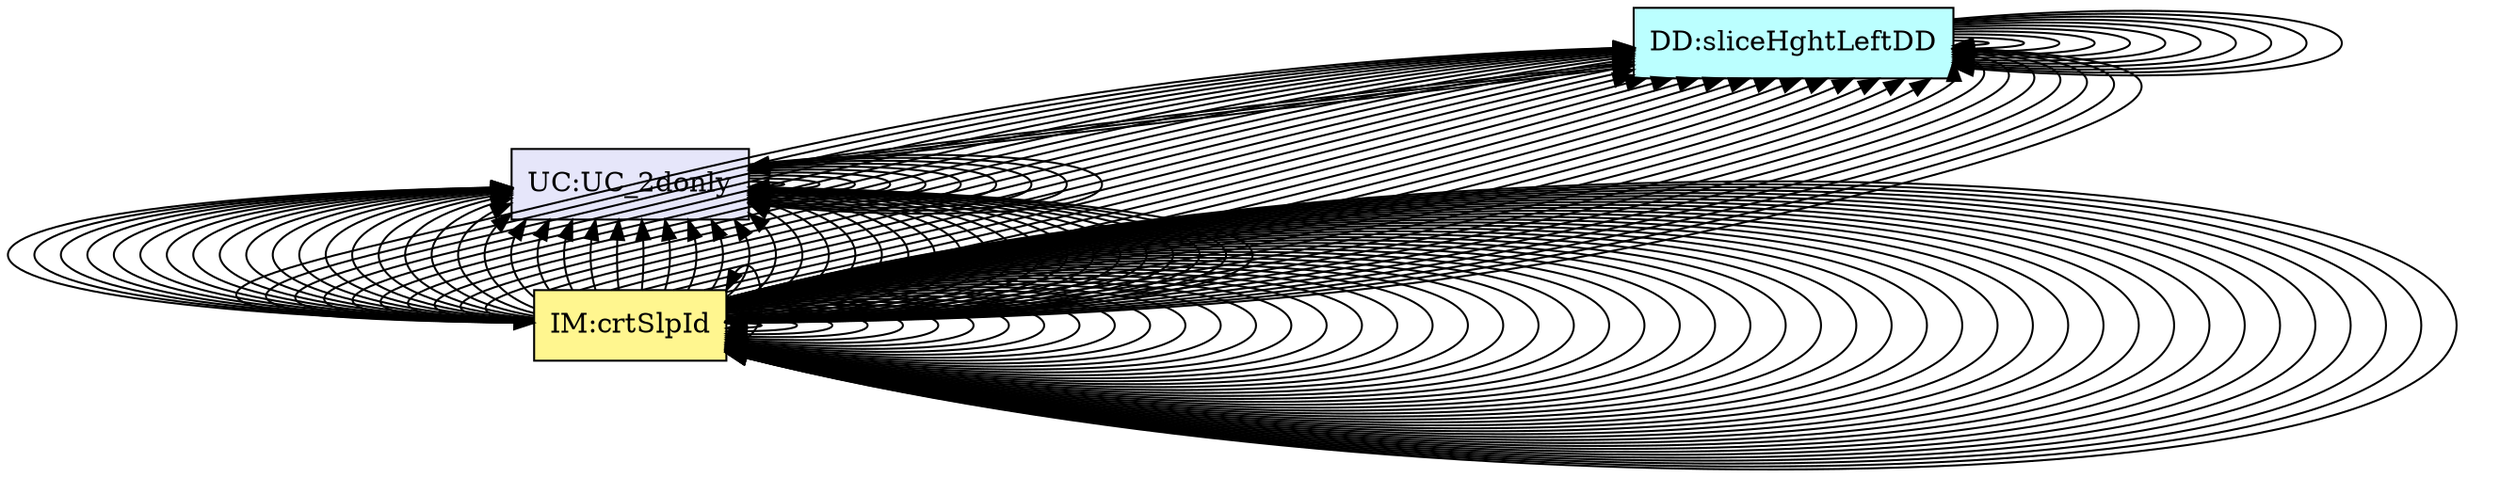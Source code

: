digraph allvsall {
	dataDefn:alpha_i -> instance:assumpSBSBISL;
	dataDefn:beta_i -> instance:assumpSBSBISL;
	dataDefn:l_bi -> dataDefn:alpha_i;
	dataDefn:l_bi -> dataDefn:b_i;
	dataDefn:l_si -> dataDefn:beta_i;
	dataDefn:l_si -> dataDefn:b_i;
	dataDefn:h_i -> instance:assumpSBSBISL;
	dataDefn:h_i -> dataDefn:hR;
	dataDefn:h_i -> dataDefn:hL;
	dataDefn:Phi -> dataDefn:alpha_i;
	dataDefn:Phi -> dataDefn:f_i;
	dataDefn:Psi -> dataDefn:alpha_i;
	dataDefn:Psi -> dataDefn:f_i;
	dataDefn:Psi -> dataDefn:Phi;
	theory:equilibriumCS -> instance:assumpENSL;
	theory:mcShrSrgth -> instance:assumpSBSBISL;
	theory:effectiveStressTM -> dataDefn:sigma;
	theory:normForcEq -> dataDefn:alpha_i;
	theory:normForcEq -> dataDefn:beta_i;
	theory:normForcEq -> theory:equilibriumCS;
	theory:normForcEq -> theory:sliceWght;
	theory:normForcEq -> theory:srfWtrF;
	theory:bsShrFEq -> dataDefn:alpha_i;
	theory:bsShrFEq -> dataDefn:beta_i;
	theory:bsShrFEq -> theory:equilibriumCS;
	theory:bsShrFEq -> theory:sliceWght;
	theory:bsShrFEq -> theory:srfWtrF;
	theory:resShr -> instance:assumpSLH;
	theory:resShr -> instance:assumpSP;
	theory:resShr -> instance:assumpSLI;
	theory:resShr -> instance:assumpPSC;
	theory:resShr -> dataDefn:l_bi;
	theory:resShr -> dataDefn:sigma;
	theory:resShr -> dataDefn:tau;
	theory:resShr -> theory:mcShrSrgth;
	theory:mobShr -> instance:assumpFOS;
	theory:mobShr -> dataDefn:l_bi;
	theory:mobShr -> theory:factOfSafetyTM;
	theory:mobShr -> theory:resShr;
	theory:effNormF -> instance:assumpPSC;
	theory:effNormF -> dataDefn:sigma;
	theory:effNormF -> theory:effectiveStressTM;
	theory:effNormF -> theory:baseWtrF;
	theory:resShearWO -> dataDefn:H_i;
	theory:resShearWO -> dataDefn:alpha_i;
	theory:resShearWO -> dataDefn:beta_i;
	theory:resShearWO -> dataDefn:l_bi;
	theory:resShearWO -> theory:sliceWght;
	theory:resShearWO -> theory:baseWtrF;
	theory:resShearWO -> theory:srfWtrF;
	theory:mobShearWO -> dataDefn:H_i;
	theory:mobShearWO -> dataDefn:alpha_i;
	theory:mobShearWO -> dataDefn:beta_i;
	theory:mobShearWO -> theory:sliceWght;
	theory:mobShearWO -> theory:srfWtrF;
	theory:X_i -> instance:assumpINSFL;
	theory:X_i -> dataDefn:f_i;
	theory:momentEql -> instance:assumpNESSS;
	theory:momentEql -> instance:assumpHFSM;
	theory:momentEql -> dataDefn:alpha_i;
	theory:momentEql -> dataDefn:beta_i;
	theory:momentEql -> dataDefn:b_i;
	theory:momentEql -> dataDefn:h_i;
	theory:momentEql -> dataDefn:torque;
	theory:momentEql -> theory:equilibriumCS;
	theory:momentEql -> theory:weight;
	theory:momentEql -> theory:sliceWght;
	theory:momentEql -> theory:srfWtrF;
	theory:weight -> theory:newtonSL;
	theory:sliceWght -> instance:assumpSLH;
	theory:sliceWght -> instance:assumpPSC;
	theory:sliceWght -> instance:assumpSBSBISL;
	theory:sliceWght -> instance:assumpWIBE;
	theory:sliceWght -> instance:assumpWISE;
	theory:sliceWght -> dataDefn:b_i;
	theory:sliceWght -> theory:weight;
	theory:baseWtrF -> instance:assumpPSC;
	theory:baseWtrF -> instance:assumpSBSBISL;
	theory:baseWtrF -> instance:assumpWIBE;
	theory:baseWtrF -> instance:assumpHFSM;
	theory:baseWtrF -> dataDefn:l_bi;
	theory:baseWtrF -> theory:pressure;
	theory:baseWtrF -> theory:baseWtrF;
	theory:srfWtrF -> instance:assumpPSC;
	theory:srfWtrF -> instance:assumpSBSBISL;
	theory:srfWtrF -> instance:assumpWISE;
	theory:srfWtrF -> instance:assumpHFSM;
	theory:srfWtrF -> dataDefn:l_si;
	theory:srfWtrF -> theory:pressure;
	theory:srfWtrF -> theory:srfWtrF;
	theory:FS -> instance:assumpINSFL;
	theory:FS -> instance:assumpES;
	theory:FS -> instance:assumpSF;
	theory:FS -> instance:assumpSL;
	theory:FS -> dataDefn:Phi;
	theory:FS -> dataDefn:Psi;
	theory:FS -> theory:normForcEq;
	theory:FS -> theory:bsShrFEq;
	theory:FS -> theory:mobShr;
	theory:FS -> theory:resShearWO;
	theory:FS -> theory:mobShearWO;
	theory:FS -> theory:X_i;
	theory:FS -> theory:FS;
	theory:FS -> theory:nrmShrForIM;
	theory:FS -> theory:intsliceFsRC;
	theory:nrmShrForIM -> instance:assumpINSFL;
	theory:nrmShrForIM -> instance:assumpES;
	theory:nrmShrForIM -> instance:assumpSF;
	theory:nrmShrForIM -> instance:assumpSL;
	theory:nrmShrForIM -> theory:X_i;
	theory:nrmShrForIM -> theory:momentEql;
	theory:nrmShrForIM -> theory:FS;
	theory:nrmShrForIM -> theory:nrmShrForIM;
	theory:nrmShrForIM -> theory:nrmShrForNumRC;
	theory:nrmShrForIM -> theory:nrmShrForDenRC;
	theory:nrmShrForIM -> theory:intsliceFsRC;
	theory:nrmShrForNumRC -> dataDefn:H_i;
	theory:nrmShrForNumRC -> dataDefn:alpha_i;
	theory:nrmShrForNumRC -> dataDefn:beta_i;
	theory:nrmShrForNumRC -> dataDefn:b_i;
	theory:nrmShrForNumRC -> dataDefn:h_i;
	theory:nrmShrForNumRC -> theory:srfWtrF;
	theory:nrmShrForNumRC -> theory:nrmShrForIM;
	theory:nrmShrForDenRC -> dataDefn:b_i;
	theory:nrmShrForDenRC -> dataDefn:f_i;
	theory:nrmShrForDenRC -> theory:nrmShrForIM;
	theory:intsliceFsRC -> instance:assumpES;
	theory:intsliceFsRC -> dataDefn:Phi;
	theory:intsliceFsRC -> dataDefn:Psi;
	theory:intsliceFsRC -> theory:resShearWO;
	theory:intsliceFsRC -> theory:mobShearWO;
	theory:intsliceFsRC -> theory:FS;
	theory:intsliceFsRC -> theory:nrmShrForIM;
	theory:intsliceFsRC -> theory:intsliceFsRC;
	theory:crtSlpIdIM -> instance:assumpSSC;
	instance:determineCritSlip -> theory:FS;
	instance:determineCritSlip -> theory:nrmShrForIM;
	instance:determineCritSlip -> theory:intsliceFsRC;
	instance:determineCritSlip -> theory:crtSlpIdIM;
	instance:displayGraph -> theory:crtSlpIdIM;
	instance:displayFS -> theory:FS;
	instance:displayFS -> theory:nrmShrForIM;
	instance:displayFS -> theory:intsliceFsRC;
	instance:displayNormal -> theory:FS;
	instance:displayNormal -> theory:nrmShrForIM;
	instance:displayNormal -> theory:intsliceFsRC;
	instance:displayShear -> theory:FS;
	instance:displayShear -> theory:nrmShrForIM;
	instance:displayShear -> theory:intsliceFsRC;
	instance:writeToFile -> instance:displayInput;
	instance:writeToFile -> instance:displayGraph;
	instance:writeToFile -> instance:displayFS;
	instance:writeToFile -> instance:displayNormal;
	instance:writeToFile -> instance:displayShear;
	instance:LC_inhomogeneous -> instance:assumpSLH;
	instance:LC_seismic -> instance:assumpSF;
	instance:LC_external -> instance:assumpSL;
	instance:UC_normshearlinear -> instance:assumpINSFL;
	instance:UC_2donly -> instance:assumpENSL;


	instance:assumpSSC	[shape=box, color=black, style=filled, fillcolor=mistyrose, label="A:assumpSSC"];
	instance:assumpFOS	[shape=box, color=black, style=filled, fillcolor=mistyrose, label="A:assumpFOS"];
	instance:assumpSLH	[shape=box, color=black, style=filled, fillcolor=mistyrose, label="A:assumpSLH"];
	instance:assumpSP	[shape=box, color=black, style=filled, fillcolor=mistyrose, label="A:assumpSP"];
	instance:assumpSLI	[shape=box, color=black, style=filled, fillcolor=mistyrose, label="A:assumpSLI"];
	instance:assumpINSFL	[shape=box, color=black, style=filled, fillcolor=mistyrose, label="A:assumpINSFL"];
	instance:assumpPSC	[shape=box, color=black, style=filled, fillcolor=mistyrose, label="A:assumpPSC"];
	instance:assumpENSL	[shape=box, color=black, style=filled, fillcolor=mistyrose, label="A:assumpENSL"];
	instance:assumpSBSBISL	[shape=box, color=black, style=filled, fillcolor=mistyrose, label="A:assumpSBSBISL"];
	instance:assumpES	[shape=box, color=black, style=filled, fillcolor=mistyrose, label="A:assumpES"];
	instance:assumpSF	[shape=box, color=black, style=filled, fillcolor=mistyrose, label="A:assumpSF"];
	instance:assumpSL	[shape=box, color=black, style=filled, fillcolor=mistyrose, label="A:assumpSL"];
	instance:assumpWIBE	[shape=box, color=black, style=filled, fillcolor=mistyrose, label="A:assumpWIBE"];
	instance:assumpWISE	[shape=box, color=black, style=filled, fillcolor=mistyrose, label="A:assumpWISE"];
	instance:assumpNESSS	[shape=box, color=black, style=filled, fillcolor=mistyrose, label="A:assumpNESSS"];
	instance:assumpHFSM	[shape=box, color=black, style=filled, fillcolor=mistyrose, label="A:assumpHFSM"];

	subgraph A {
	rank="same"
	{instance:assumpSSC, instance:assumpFOS, instance:assumpSLH, instance:assumpSP, instance:assumpSLI, instance:assumpINSFL, instance:assumpPSC, instance:assumpENSL, instance:assumpSBSBISL, instance:assumpES, instance:assumpSF, instance:assumpSL, instance:assumpWIBE, instance:assumpWISE, instance:assumpNESSS, instance:assumpHFSM}
	}

	dataDefn:H_i	[shape=box, color=black, style=filled, fillcolor=paleturquoise1, label="DD:intersliceWtrF"];
	dataDefn:alpha_i	[shape=box, color=black, style=filled, fillcolor=paleturquoise1, label="DD:angleA"];
	dataDefn:beta_i	[shape=box, color=black, style=filled, fillcolor=paleturquoise1, label="DD:angleB"];
	dataDefn:b_i	[shape=box, color=black, style=filled, fillcolor=paleturquoise1, label="DD:lengthB"];
	dataDefn:l_bi	[shape=box, color=black, style=filled, fillcolor=paleturquoise1, label="DD:lengthLb"];
	dataDefn:l_si	[shape=box, color=black, style=filled, fillcolor=paleturquoise1, label="DD:lengthLs"];
	dataDefn:h_i	[shape=box, color=black, style=filled, fillcolor=paleturquoise1, label="DD:slcHeight"];
	dataDefn:sigma	[shape=box, color=black, style=filled, fillcolor=paleturquoise1, label="DD:normStress"];
	dataDefn:tau	[shape=box, color=black, style=filled, fillcolor=paleturquoise1, label="DD:tangStress"];
	dataDefn:torque	[shape=box, color=black, style=filled, fillcolor=paleturquoise1, label="DD:torque"];
	dataDefn:f_i	[shape=box, color=black, style=filled, fillcolor=paleturquoise1, label="DD:ratioVariation"];
	dataDefn:Phi	[shape=box, color=black, style=filled, fillcolor=paleturquoise1, label="DD:convertFunc1"];
	dataDefn:Psi	[shape=box, color=black, style=filled, fillcolor=paleturquoise1, label="DD:convertFunc2"];
	dataDefn:F_xG	[shape=box, color=black, style=filled, fillcolor=paleturquoise1, label="DD:nrmForceSumDD"];
	dataDefn:F_xH	[shape=box, color=black, style=filled, fillcolor=paleturquoise1, label="DD:watForceSumDD"];
	dataDefn:hR	[shape=box, color=black, style=filled, fillcolor=paleturquoise1, label="DD:sliceHghtRightDD"];
	dataDefn:hL	[shape=box, color=black, style=filled, fillcolor=paleturquoise1, label="DD:sliceHghtLeftDD"];

	subgraph DD {
	rank="same"
	{dataDefn:H_i, dataDefn:alpha_i, dataDefn:beta_i, dataDefn:b_i, dataDefn:l_bi, dataDefn:l_si, dataDefn:h_i, dataDefn:sigma, dataDefn:tau, dataDefn:torque, dataDefn:f_i, dataDefn:Phi, dataDefn:Psi, dataDefn:F_xG, dataDefn:F_xH, dataDefn:hR, dataDefn:hL}
	}

	theory:factOfSafetyTM	[shape=box, color=black, style=filled, fillcolor=pink, label="TM:factOfSafety"];
	theory:equilibriumCS	[shape=box, color=black, style=filled, fillcolor=pink, label="TM:equilibrium"];
	theory:mcShrSrgth	[shape=box, color=black, style=filled, fillcolor=pink, label="TM:mcShrStrgth"];
	theory:effectiveStressTM	[shape=box, color=black, style=filled, fillcolor=pink, label="TM:effStress"];
	theory:newtonSL	[shape=box, color=black, style=filled, fillcolor=pink, label="TM:NewtonSecLawMot"];

	subgraph TM {
	rank="same"
	{theory:factOfSafetyTM, theory:equilibriumCS, theory:mcShrSrgth, theory:effectiveStressTM, theory:newtonSL}
	}

	theory:normForcEq	[shape=box, color=black, style=filled, fillcolor=palegreen, label="GD:normForcEq"];
	theory:bsShrFEq	[shape=box, color=black, style=filled, fillcolor=palegreen, label="GD:bsShrFEq"];
	theory:resShr	[shape=box, color=black, style=filled, fillcolor=palegreen, label="GD:resShr"];
	theory:mobShr	[shape=box, color=black, style=filled, fillcolor=palegreen, label="GD:mobShr"];
	theory:effNormF	[shape=box, color=black, style=filled, fillcolor=palegreen, label="GD:effNormF"];
	theory:resShearWO	[shape=box, color=black, style=filled, fillcolor=palegreen, label="GD:resShearWO"];
	theory:mobShearWO	[shape=box, color=black, style=filled, fillcolor=palegreen, label="GD:mobShearWO"];
	theory:X_i	[shape=box, color=black, style=filled, fillcolor=palegreen, label="GD:normShrR"];
	theory:momentEql	[shape=box, color=black, style=filled, fillcolor=palegreen, label="GD:momentEql"];
	theory:weight	[shape=box, color=black, style=filled, fillcolor=palegreen, label="GD:weight"];
	theory:sliceWght	[shape=box, color=black, style=filled, fillcolor=palegreen, label="GD:sliceWght"];
	theory:pressure	[shape=box, color=black, style=filled, fillcolor=palegreen, label="GD:hsPressure"];
	theory:baseWtrF	[shape=box, color=black, style=filled, fillcolor=palegreen, label="GD:baseWtrF"];
	theory:srfWtrF	[shape=box, color=black, style=filled, fillcolor=palegreen, label="GD:srfWtrF"];

	subgraph GD {
	rank="same"
	{theory:normForcEq, theory:bsShrFEq, theory:resShr, theory:mobShr, theory:effNormF, theory:resShearWO, theory:mobShearWO, theory:X_i, theory:momentEql, theory:weight, theory:sliceWght, theory:pressure, theory:baseWtrF, theory:srfWtrF}
	}

	theory:FS	[shape=box, color=black, style=filled, fillcolor=khaki1, label="IM:fctSfty"];
	theory:nrmShrForIM	[shape=box, color=black, style=filled, fillcolor=khaki1, label="IM:nrmShrFor"];
	theory:nrmShrForNumRC	[shape=box, color=black, style=filled, fillcolor=khaki1, label="IM:nrmShrForNum"];
	theory:nrmShrForDenRC	[shape=box, color=black, style=filled, fillcolor=khaki1, label="IM:nrmShrForDen"];
	theory:intsliceFsRC	[shape=box, color=black, style=filled, fillcolor=khaki1, label="IM:intsliceFs"];
	theory:crtSlpIdIM	[shape=box, color=black, style=filled, fillcolor=khaki1, label="IM:crtSlpId"];

	subgraph IM {
	rank="same"
	{theory:FS, theory:nrmShrForIM, theory:nrmShrForNumRC, theory:nrmShrForDenRC, theory:intsliceFsRC, theory:crtSlpIdIM}
	}

	instance:inputValues	[shape=box, color=black, style=filled, fillcolor=ivory, label="FR:inputValues"];
	instance:readAndStore	[shape=box, color=black, style=filled, fillcolor=ivory, label="FR:readAndStore"];
	instance:verifyInput	[shape=box, color=black, style=filled, fillcolor=ivory, label="FR:verifyInput"];
	instance:determineCritSlip	[shape=box, color=black, style=filled, fillcolor=ivory, label="FR:determineCritSlip"];
	instance:verifyOutput	[shape=box, color=black, style=filled, fillcolor=ivory, label="FR:verifyOutput"];
	instance:displayInput	[shape=box, color=black, style=filled, fillcolor=ivory, label="FR:displayInput"];
	instance:displayGraph	[shape=box, color=black, style=filled, fillcolor=ivory, label="FR:displayGraph"];
	instance:displayFS	[shape=box, color=black, style=filled, fillcolor=ivory, label="FR:displayFS"];
	instance:displayNormal	[shape=box, color=black, style=filled, fillcolor=ivory, label="FR:displayNormal"];
	instance:displayShear	[shape=box, color=black, style=filled, fillcolor=ivory, label="FR:displayShear"];
	instance:writeToFile	[shape=box, color=black, style=filled, fillcolor=ivory, label="FR:writeToFile"];
	instance:correct	[shape=box, color=black, style=filled, fillcolor=ivory, label="NFR:correct"];
	instance:understandable	[shape=box, color=black, style=filled, fillcolor=ivory, label="NFR:understandable"];
	instance:reusable	[shape=box, color=black, style=filled, fillcolor=ivory, label="NFR:reusable"];
	instance:maintainable	[shape=box, color=black, style=filled, fillcolor=ivory, label="NFR:maintainable"];

	subgraph FR {
	rank="same"
	{instance:inputValues, instance:readAndStore, instance:verifyInput, instance:determineCritSlip, instance:verifyOutput, instance:displayInput, instance:displayGraph, instance:displayFS, instance:displayNormal, instance:displayShear, instance:writeToFile, instance:correct, instance:understandable, instance:reusable, instance:maintainable}
	}

	instance:identifyCritAndFS	[shape=box, color=black, style=filled, fillcolor=darkgoldenrod1, label="GS:identifyCritAndFS"];
	instance:determineNormalF	[shape=box, color=black, style=filled, fillcolor=darkgoldenrod1, label="GS:determineNormalF"];
	instance:determineShearF	[shape=box, color=black, style=filled, fillcolor=darkgoldenrod1, label="GS:determineShearF"];

	subgraph GS {
	rank="same"
	{instance:identifyCritAndFS, instance:determineNormalF, instance:determineShearF}
	}

	instance:LC_inhomogeneous	[shape=box, color=black, style=filled, fillcolor=lavender, label="LC:LC_inhomogeneous"];
	instance:LC_seismic	[shape=box, color=black, style=filled, fillcolor=lavender, label="LC:LC_seismic"];
	instance:LC_external	[shape=box, color=black, style=filled, fillcolor=lavender, label="LC:LC_external"];
	instance:UC_normshearlinear	[shape=box, color=black, style=filled, fillcolor=lavender, label="UC:UC_normshearlinear"];
	instance:UC_2donly	[shape=box, color=black, style=filled, fillcolor=lavender, label="UC:UC_2donly"];

	subgraph LC {
	rank="same"
	{instance:LC_inhomogeneous, instance:LC_seismic, instance:LC_external, instance:UC_normshearlinear, instance:UC_2donly}
	}

}
